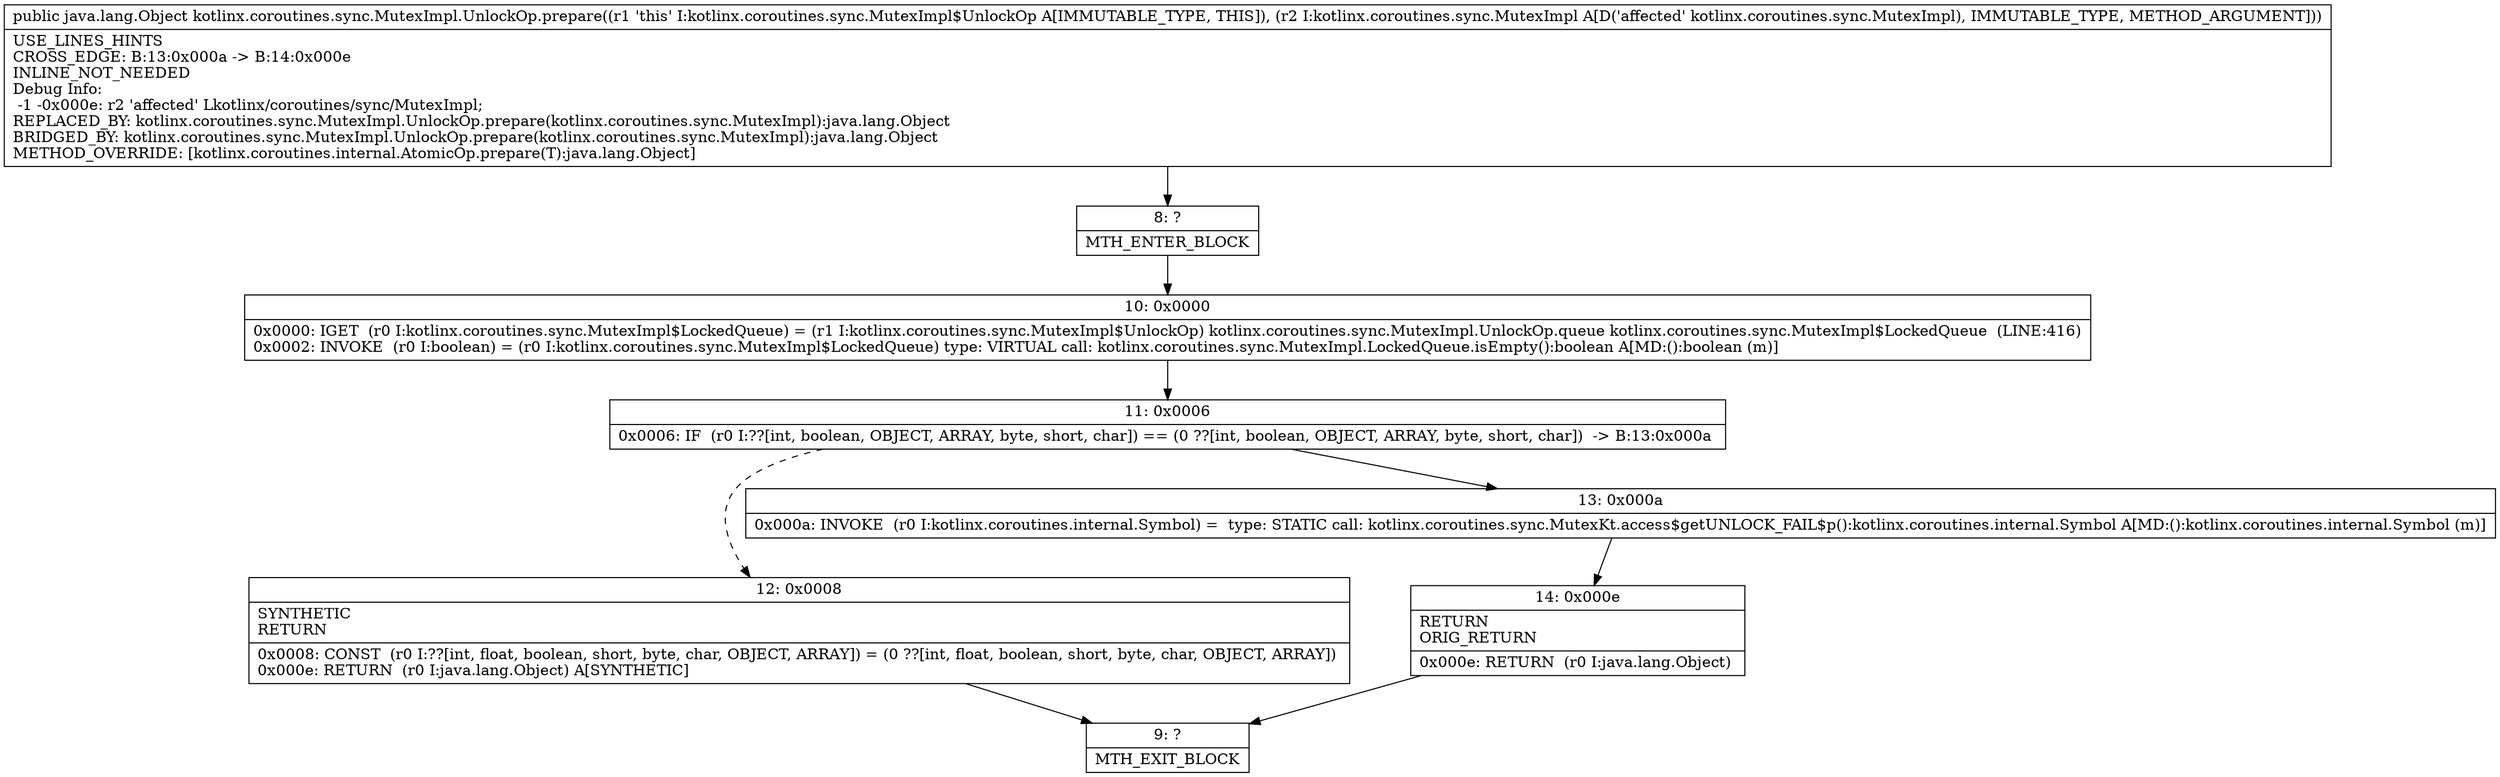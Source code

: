 digraph "CFG forkotlinx.coroutines.sync.MutexImpl.UnlockOp.prepare(Lkotlinx\/coroutines\/sync\/MutexImpl;)Ljava\/lang\/Object;" {
Node_8 [shape=record,label="{8\:\ ?|MTH_ENTER_BLOCK\l}"];
Node_10 [shape=record,label="{10\:\ 0x0000|0x0000: IGET  (r0 I:kotlinx.coroutines.sync.MutexImpl$LockedQueue) = (r1 I:kotlinx.coroutines.sync.MutexImpl$UnlockOp) kotlinx.coroutines.sync.MutexImpl.UnlockOp.queue kotlinx.coroutines.sync.MutexImpl$LockedQueue  (LINE:416)\l0x0002: INVOKE  (r0 I:boolean) = (r0 I:kotlinx.coroutines.sync.MutexImpl$LockedQueue) type: VIRTUAL call: kotlinx.coroutines.sync.MutexImpl.LockedQueue.isEmpty():boolean A[MD:():boolean (m)]\l}"];
Node_11 [shape=record,label="{11\:\ 0x0006|0x0006: IF  (r0 I:??[int, boolean, OBJECT, ARRAY, byte, short, char]) == (0 ??[int, boolean, OBJECT, ARRAY, byte, short, char])  \-\> B:13:0x000a \l}"];
Node_12 [shape=record,label="{12\:\ 0x0008|SYNTHETIC\lRETURN\l|0x0008: CONST  (r0 I:??[int, float, boolean, short, byte, char, OBJECT, ARRAY]) = (0 ??[int, float, boolean, short, byte, char, OBJECT, ARRAY]) \l0x000e: RETURN  (r0 I:java.lang.Object) A[SYNTHETIC]\l}"];
Node_9 [shape=record,label="{9\:\ ?|MTH_EXIT_BLOCK\l}"];
Node_13 [shape=record,label="{13\:\ 0x000a|0x000a: INVOKE  (r0 I:kotlinx.coroutines.internal.Symbol) =  type: STATIC call: kotlinx.coroutines.sync.MutexKt.access$getUNLOCK_FAIL$p():kotlinx.coroutines.internal.Symbol A[MD:():kotlinx.coroutines.internal.Symbol (m)]\l}"];
Node_14 [shape=record,label="{14\:\ 0x000e|RETURN\lORIG_RETURN\l|0x000e: RETURN  (r0 I:java.lang.Object) \l}"];
MethodNode[shape=record,label="{public java.lang.Object kotlinx.coroutines.sync.MutexImpl.UnlockOp.prepare((r1 'this' I:kotlinx.coroutines.sync.MutexImpl$UnlockOp A[IMMUTABLE_TYPE, THIS]), (r2 I:kotlinx.coroutines.sync.MutexImpl A[D('affected' kotlinx.coroutines.sync.MutexImpl), IMMUTABLE_TYPE, METHOD_ARGUMENT]))  | USE_LINES_HINTS\lCROSS_EDGE: B:13:0x000a \-\> B:14:0x000e\lINLINE_NOT_NEEDED\lDebug Info:\l  \-1 \-0x000e: r2 'affected' Lkotlinx\/coroutines\/sync\/MutexImpl;\lREPLACED_BY: kotlinx.coroutines.sync.MutexImpl.UnlockOp.prepare(kotlinx.coroutines.sync.MutexImpl):java.lang.Object\lBRIDGED_BY: kotlinx.coroutines.sync.MutexImpl.UnlockOp.prepare(kotlinx.coroutines.sync.MutexImpl):java.lang.Object\lMETHOD_OVERRIDE: [kotlinx.coroutines.internal.AtomicOp.prepare(T):java.lang.Object]\l}"];
MethodNode -> Node_8;Node_8 -> Node_10;
Node_10 -> Node_11;
Node_11 -> Node_12[style=dashed];
Node_11 -> Node_13;
Node_12 -> Node_9;
Node_13 -> Node_14;
Node_14 -> Node_9;
}

